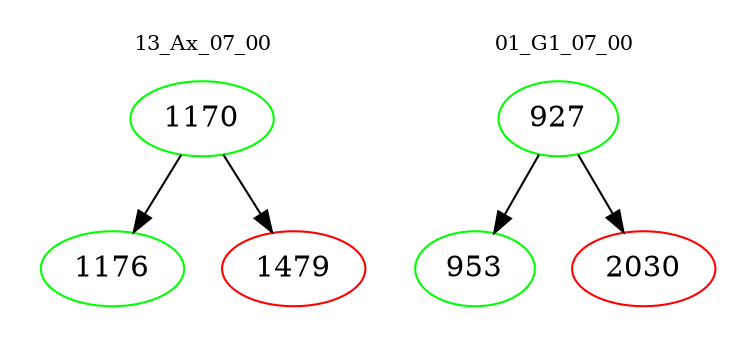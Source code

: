 digraph{
subgraph cluster_0 {
color = white
label = "13_Ax_07_00";
fontsize=10;
T0_1170 [label="1170", color="green"]
T0_1170 -> T0_1176 [color="black"]
T0_1176 [label="1176", color="green"]
T0_1170 -> T0_1479 [color="black"]
T0_1479 [label="1479", color="red"]
}
subgraph cluster_1 {
color = white
label = "01_G1_07_00";
fontsize=10;
T1_927 [label="927", color="green"]
T1_927 -> T1_953 [color="black"]
T1_953 [label="953", color="green"]
T1_927 -> T1_2030 [color="black"]
T1_2030 [label="2030", color="red"]
}
}
